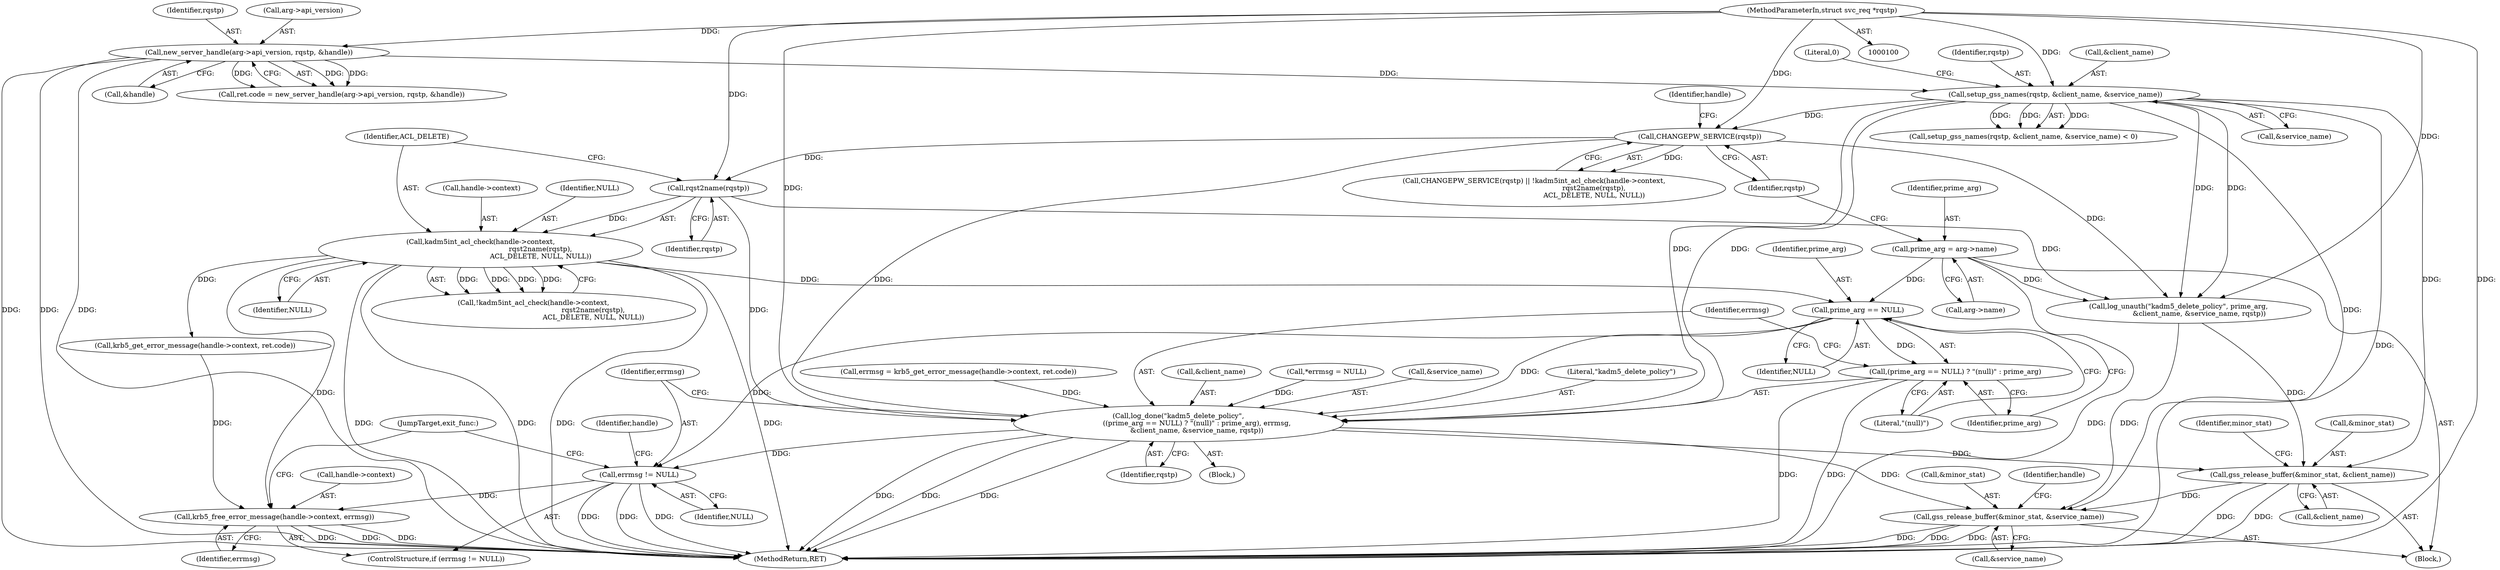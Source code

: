 digraph "0_krb5_83ed75feba32e46f736fcce0d96a0445f29b96c2_6@pointer" {
"1000234" [label="(Call,prime_arg == NULL)"];
"1000170" [label="(Call,prime_arg = arg->name)"];
"1000180" [label="(Call,kadm5int_acl_check(handle->context,\n                                                       rqst2name(rqstp),\n                                                       ACL_DELETE, NULL, NULL))"];
"1000184" [label="(Call,rqst2name(rqstp))"];
"1000177" [label="(Call,CHANGEPW_SERVICE(rqstp))"];
"1000156" [label="(Call,setup_gss_names(rqstp, &client_name, &service_name))"];
"1000129" [label="(Call,new_server_handle(arg->api_version, rqstp, &handle))"];
"1000102" [label="(MethodParameterIn,struct svc_req *rqstp)"];
"1000231" [label="(Call,log_done(\"kadm5_delete_policy\",\n                 ((prime_arg == NULL) ? \"(null)\" : prime_arg), errmsg,\n                 &client_name, &service_name, rqstp))"];
"1000246" [label="(Call,errmsg != NULL)"];
"1000249" [label="(Call,krb5_free_error_message(handle->context, errmsg))"];
"1000255" [label="(Call,gss_release_buffer(&minor_stat, &client_name))"];
"1000260" [label="(Call,gss_release_buffer(&minor_stat, &service_name))"];
"1000233" [label="(Call,(prime_arg == NULL) ? \"(null)\" : prime_arg)"];
"1000246" [label="(Call,errmsg != NULL)"];
"1000182" [label="(Identifier,handle)"];
"1000170" [label="(Call,prime_arg = arg->name)"];
"1000177" [label="(Call,CHANGEPW_SERVICE(rqstp))"];
"1000250" [label="(Call,handle->context)"];
"1000238" [label="(Identifier,prime_arg)"];
"1000158" [label="(Call,&client_name)"];
"1000251" [label="(Identifier,handle)"];
"1000162" [label="(Literal,0)"];
"1000178" [label="(Identifier,rqstp)"];
"1000263" [label="(Call,&service_name)"];
"1000232" [label="(Literal,\"kadm5_delete_policy\")"];
"1000186" [label="(Identifier,ACL_DELETE)"];
"1000270" [label="(MethodReturn,RET)"];
"1000224" [label="(Call,krb5_get_error_message(handle->context, ret.code))"];
"1000247" [label="(Identifier,errmsg)"];
"1000184" [label="(Call,rqst2name(rqstp))"];
"1000255" [label="(Call,gss_release_buffer(&minor_stat, &client_name))"];
"1000172" [label="(Call,arg->name)"];
"1000130" [label="(Call,arg->api_version)"];
"1000261" [label="(Call,&minor_stat)"];
"1000233" [label="(Call,(prime_arg == NULL) ? \"(null)\" : prime_arg)"];
"1000239" [label="(Identifier,errmsg)"];
"1000235" [label="(Identifier,prime_arg)"];
"1000187" [label="(Identifier,NULL)"];
"1000133" [label="(Identifier,rqstp)"];
"1000256" [label="(Call,&minor_stat)"];
"1000160" [label="(Call,&service_name)"];
"1000266" [label="(Identifier,handle)"];
"1000102" [label="(MethodParameterIn,struct svc_req *rqstp)"];
"1000231" [label="(Call,log_done(\"kadm5_delete_policy\",\n                 ((prime_arg == NULL) ? \"(null)\" : prime_arg), errmsg,\n                 &client_name, &service_name, rqstp))"];
"1000236" [label="(Identifier,NULL)"];
"1000222" [label="(Call,errmsg = krb5_get_error_message(handle->context, ret.code))"];
"1000254" [label="(JumpTarget,exit_func:)"];
"1000190" [label="(Call,log_unauth(\"kadm5_delete_policy\", prime_arg,\n                   &client_name, &service_name, rqstp))"];
"1000155" [label="(Call,setup_gss_names(rqstp, &client_name, &service_name) < 0)"];
"1000248" [label="(Identifier,NULL)"];
"1000157" [label="(Identifier,rqstp)"];
"1000260" [label="(Call,gss_release_buffer(&minor_stat, &service_name))"];
"1000237" [label="(Literal,\"(null)\")"];
"1000176" [label="(Call,CHANGEPW_SERVICE(rqstp) || !kadm5int_acl_check(handle->context,\n                                                       rqst2name(rqstp),\n                                                       ACL_DELETE, NULL, NULL))"];
"1000204" [label="(Block,)"];
"1000188" [label="(Identifier,NULL)"];
"1000253" [label="(Identifier,errmsg)"];
"1000156" [label="(Call,setup_gss_names(rqstp, &client_name, &service_name))"];
"1000249" [label="(Call,krb5_free_error_message(handle->context, errmsg))"];
"1000134" [label="(Call,&handle)"];
"1000244" [label="(Identifier,rqstp)"];
"1000240" [label="(Call,&client_name)"];
"1000234" [label="(Call,prime_arg == NULL)"];
"1000117" [label="(Call,*errmsg = NULL)"];
"1000245" [label="(ControlStructure,if (errmsg != NULL))"];
"1000262" [label="(Identifier,minor_stat)"];
"1000129" [label="(Call,new_server_handle(arg->api_version, rqstp, &handle))"];
"1000180" [label="(Call,kadm5int_acl_check(handle->context,\n                                                       rqst2name(rqstp),\n                                                       ACL_DELETE, NULL, NULL))"];
"1000103" [label="(Block,)"];
"1000242" [label="(Call,&service_name)"];
"1000125" [label="(Call,ret.code = new_server_handle(arg->api_version, rqstp, &handle))"];
"1000171" [label="(Identifier,prime_arg)"];
"1000185" [label="(Identifier,rqstp)"];
"1000181" [label="(Call,handle->context)"];
"1000258" [label="(Call,&client_name)"];
"1000179" [label="(Call,!kadm5int_acl_check(handle->context,\n                                                       rqst2name(rqstp),\n                                                       ACL_DELETE, NULL, NULL))"];
"1000234" -> "1000233"  [label="AST: "];
"1000234" -> "1000236"  [label="CFG: "];
"1000235" -> "1000234"  [label="AST: "];
"1000236" -> "1000234"  [label="AST: "];
"1000237" -> "1000234"  [label="CFG: "];
"1000238" -> "1000234"  [label="CFG: "];
"1000234" -> "1000231"  [label="DDG: "];
"1000170" -> "1000234"  [label="DDG: "];
"1000180" -> "1000234"  [label="DDG: "];
"1000234" -> "1000233"  [label="DDG: "];
"1000234" -> "1000246"  [label="DDG: "];
"1000170" -> "1000103"  [label="AST: "];
"1000170" -> "1000172"  [label="CFG: "];
"1000171" -> "1000170"  [label="AST: "];
"1000172" -> "1000170"  [label="AST: "];
"1000178" -> "1000170"  [label="CFG: "];
"1000170" -> "1000270"  [label="DDG: "];
"1000170" -> "1000190"  [label="DDG: "];
"1000180" -> "1000179"  [label="AST: "];
"1000180" -> "1000188"  [label="CFG: "];
"1000181" -> "1000180"  [label="AST: "];
"1000184" -> "1000180"  [label="AST: "];
"1000186" -> "1000180"  [label="AST: "];
"1000187" -> "1000180"  [label="AST: "];
"1000188" -> "1000180"  [label="AST: "];
"1000179" -> "1000180"  [label="CFG: "];
"1000180" -> "1000270"  [label="DDG: "];
"1000180" -> "1000270"  [label="DDG: "];
"1000180" -> "1000270"  [label="DDG: "];
"1000180" -> "1000270"  [label="DDG: "];
"1000180" -> "1000179"  [label="DDG: "];
"1000180" -> "1000179"  [label="DDG: "];
"1000180" -> "1000179"  [label="DDG: "];
"1000180" -> "1000179"  [label="DDG: "];
"1000184" -> "1000180"  [label="DDG: "];
"1000180" -> "1000224"  [label="DDG: "];
"1000180" -> "1000249"  [label="DDG: "];
"1000184" -> "1000185"  [label="CFG: "];
"1000185" -> "1000184"  [label="AST: "];
"1000186" -> "1000184"  [label="CFG: "];
"1000177" -> "1000184"  [label="DDG: "];
"1000102" -> "1000184"  [label="DDG: "];
"1000184" -> "1000190"  [label="DDG: "];
"1000184" -> "1000231"  [label="DDG: "];
"1000177" -> "1000176"  [label="AST: "];
"1000177" -> "1000178"  [label="CFG: "];
"1000178" -> "1000177"  [label="AST: "];
"1000182" -> "1000177"  [label="CFG: "];
"1000176" -> "1000177"  [label="CFG: "];
"1000177" -> "1000176"  [label="DDG: "];
"1000156" -> "1000177"  [label="DDG: "];
"1000102" -> "1000177"  [label="DDG: "];
"1000177" -> "1000190"  [label="DDG: "];
"1000177" -> "1000231"  [label="DDG: "];
"1000156" -> "1000155"  [label="AST: "];
"1000156" -> "1000160"  [label="CFG: "];
"1000157" -> "1000156"  [label="AST: "];
"1000158" -> "1000156"  [label="AST: "];
"1000160" -> "1000156"  [label="AST: "];
"1000162" -> "1000156"  [label="CFG: "];
"1000156" -> "1000270"  [label="DDG: "];
"1000156" -> "1000155"  [label="DDG: "];
"1000156" -> "1000155"  [label="DDG: "];
"1000156" -> "1000155"  [label="DDG: "];
"1000129" -> "1000156"  [label="DDG: "];
"1000102" -> "1000156"  [label="DDG: "];
"1000156" -> "1000190"  [label="DDG: "];
"1000156" -> "1000190"  [label="DDG: "];
"1000156" -> "1000231"  [label="DDG: "];
"1000156" -> "1000231"  [label="DDG: "];
"1000156" -> "1000255"  [label="DDG: "];
"1000156" -> "1000260"  [label="DDG: "];
"1000129" -> "1000125"  [label="AST: "];
"1000129" -> "1000134"  [label="CFG: "];
"1000130" -> "1000129"  [label="AST: "];
"1000133" -> "1000129"  [label="AST: "];
"1000134" -> "1000129"  [label="AST: "];
"1000125" -> "1000129"  [label="CFG: "];
"1000129" -> "1000270"  [label="DDG: "];
"1000129" -> "1000270"  [label="DDG: "];
"1000129" -> "1000270"  [label="DDG: "];
"1000129" -> "1000125"  [label="DDG: "];
"1000129" -> "1000125"  [label="DDG: "];
"1000129" -> "1000125"  [label="DDG: "];
"1000102" -> "1000129"  [label="DDG: "];
"1000102" -> "1000100"  [label="AST: "];
"1000102" -> "1000270"  [label="DDG: "];
"1000102" -> "1000190"  [label="DDG: "];
"1000102" -> "1000231"  [label="DDG: "];
"1000231" -> "1000204"  [label="AST: "];
"1000231" -> "1000244"  [label="CFG: "];
"1000232" -> "1000231"  [label="AST: "];
"1000233" -> "1000231"  [label="AST: "];
"1000239" -> "1000231"  [label="AST: "];
"1000240" -> "1000231"  [label="AST: "];
"1000242" -> "1000231"  [label="AST: "];
"1000244" -> "1000231"  [label="AST: "];
"1000247" -> "1000231"  [label="CFG: "];
"1000231" -> "1000270"  [label="DDG: "];
"1000231" -> "1000270"  [label="DDG: "];
"1000231" -> "1000270"  [label="DDG: "];
"1000222" -> "1000231"  [label="DDG: "];
"1000117" -> "1000231"  [label="DDG: "];
"1000231" -> "1000246"  [label="DDG: "];
"1000231" -> "1000255"  [label="DDG: "];
"1000231" -> "1000260"  [label="DDG: "];
"1000246" -> "1000245"  [label="AST: "];
"1000246" -> "1000248"  [label="CFG: "];
"1000247" -> "1000246"  [label="AST: "];
"1000248" -> "1000246"  [label="AST: "];
"1000251" -> "1000246"  [label="CFG: "];
"1000254" -> "1000246"  [label="CFG: "];
"1000246" -> "1000270"  [label="DDG: "];
"1000246" -> "1000270"  [label="DDG: "];
"1000246" -> "1000270"  [label="DDG: "];
"1000246" -> "1000249"  [label="DDG: "];
"1000249" -> "1000245"  [label="AST: "];
"1000249" -> "1000253"  [label="CFG: "];
"1000250" -> "1000249"  [label="AST: "];
"1000253" -> "1000249"  [label="AST: "];
"1000254" -> "1000249"  [label="CFG: "];
"1000249" -> "1000270"  [label="DDG: "];
"1000249" -> "1000270"  [label="DDG: "];
"1000249" -> "1000270"  [label="DDG: "];
"1000224" -> "1000249"  [label="DDG: "];
"1000255" -> "1000103"  [label="AST: "];
"1000255" -> "1000258"  [label="CFG: "];
"1000256" -> "1000255"  [label="AST: "];
"1000258" -> "1000255"  [label="AST: "];
"1000262" -> "1000255"  [label="CFG: "];
"1000255" -> "1000270"  [label="DDG: "];
"1000255" -> "1000270"  [label="DDG: "];
"1000190" -> "1000255"  [label="DDG: "];
"1000255" -> "1000260"  [label="DDG: "];
"1000260" -> "1000103"  [label="AST: "];
"1000260" -> "1000263"  [label="CFG: "];
"1000261" -> "1000260"  [label="AST: "];
"1000263" -> "1000260"  [label="AST: "];
"1000266" -> "1000260"  [label="CFG: "];
"1000260" -> "1000270"  [label="DDG: "];
"1000260" -> "1000270"  [label="DDG: "];
"1000260" -> "1000270"  [label="DDG: "];
"1000190" -> "1000260"  [label="DDG: "];
"1000233" -> "1000237"  [label="CFG: "];
"1000233" -> "1000238"  [label="CFG: "];
"1000237" -> "1000233"  [label="AST: "];
"1000238" -> "1000233"  [label="AST: "];
"1000239" -> "1000233"  [label="CFG: "];
"1000233" -> "1000270"  [label="DDG: "];
"1000233" -> "1000270"  [label="DDG: "];
}
